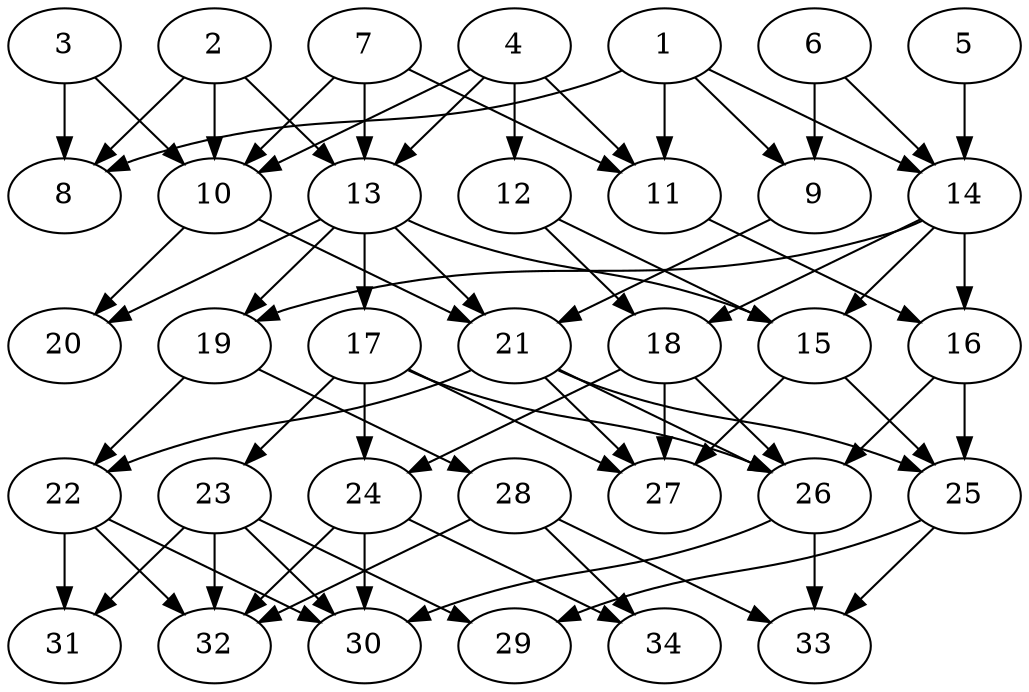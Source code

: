// DAG (tier=2-normal, mode=data, n=34, ccr=0.434, fat=0.611, density=0.473, regular=0.498, jump=0.118, mindata=2097152, maxdata=16777216)
// DAG automatically generated by daggen at Sun Aug 24 16:33:34 2025
// /home/ermia/Project/Environments/daggen/bin/daggen --dot --ccr 0.434 --fat 0.611 --regular 0.498 --density 0.473 --jump 0.118 --mindata 2097152 --maxdata 16777216 -n 34 
digraph G {
  1 [size="40376541480621032", alpha="0.15", expect_size="20188270740310516"]
  1 -> 8 [size ="1152049152524288"]
  1 -> 9 [size ="1152049152524288"]
  1 -> 11 [size ="1152049152524288"]
  1 -> 14 [size ="1152049152524288"]
  2 [size="47023372437477544", alpha="0.02", expect_size="23511686218738772"]
  2 -> 8 [size ="797605634244608"]
  2 -> 10 [size ="797605634244608"]
  2 -> 13 [size ="797605634244608"]
  3 [size="10830368051803100", alpha="0.02", expect_size="5415184025901550"]
  3 -> 8 [size ="681139207405568"]
  3 -> 10 [size ="681139207405568"]
  4 [size="77283108365627104", alpha="0.16", expect_size="38641554182813552"]
  4 -> 10 [size ="1632444088320000"]
  4 -> 11 [size ="1632444088320000"]
  4 -> 12 [size ="1632444088320000"]
  4 -> 13 [size ="1632444088320000"]
  5 [size="469488758157213696000", alpha="0.13", expect_size="234744379078606848000"]
  5 -> 14 [size ="483251768524800"]
  6 [size="5852668184160620544", alpha="0.19", expect_size="2926334092080310272"]
  6 -> 9 [size ="2058499181772800"]
  6 -> 14 [size ="2058499181772800"]
  7 [size="2534110379659185094656", alpha="0.04", expect_size="1267055189829592547328"]
  7 -> 10 [size ="1486986430906368"]
  7 -> 11 [size ="1486986430906368"]
  7 -> 13 [size ="1486986430906368"]
  8 [size="3497808983712203800576", alpha="0.11", expect_size="1748904491856101900288"]
  9 [size="211892933368953700352", alpha="0.16", expect_size="105946466684476850176"]
  9 -> 21 [size ="284337605967872"]
  10 [size="158682049518682243072", alpha="0.14", expect_size="79341024759341121536"]
  10 -> 20 [size ="234481466212352"]
  10 -> 21 [size ="234481466212352"]
  11 [size="33821708755805532", alpha="0.08", expect_size="16910854377902766"]
  11 -> 16 [size ="854366839898112"]
  12 [size="11524383778572062", alpha="0.13", expect_size="5762191889286031"]
  12 -> 15 [size ="288946953125888"]
  12 -> 18 [size ="288946953125888"]
  13 [size="252208538972010240", alpha="0.01", expect_size="126104269486005120"]
  13 -> 15 [size ="108837189189632"]
  13 -> 17 [size ="108837189189632"]
  13 -> 19 [size ="108837189189632"]
  13 -> 20 [size ="108837189189632"]
  13 -> 21 [size ="108837189189632"]
  14 [size="64535782050669728", alpha="0.10", expect_size="32267891025334864"]
  14 -> 15 [size ="1293371427520512"]
  14 -> 16 [size ="1293371427520512"]
  14 -> 18 [size ="1293371427520512"]
  14 -> 19 [size ="1293371427520512"]
  15 [size="212354592723730592", alpha="0.01", expect_size="106177296361865296"]
  15 -> 25 [size ="159756811501568"]
  15 -> 27 [size ="159756811501568"]
  16 [size="433840316211157184", alpha="0.09", expect_size="216920158105578592"]
  16 -> 25 [size ="173817863340032"]
  16 -> 26 [size ="173817863340032"]
  17 [size="471491908790223680", alpha="0.08", expect_size="235745954395111840"]
  17 -> 23 [size ="178817347878912"]
  17 -> 24 [size ="178817347878912"]
  17 -> 26 [size ="178817347878912"]
  17 -> 27 [size ="178817347878912"]
  18 [size="5824363882276342", alpha="0.18", expect_size="2912181941138171"]
  18 -> 24 [size ="400192377454592"]
  18 -> 26 [size ="400192377454592"]
  18 -> 27 [size ="400192377454592"]
  19 [size="71775302976608840", alpha="0.19", expect_size="35887651488304420"]
  19 -> 22 [size ="1170406639665152"]
  19 -> 28 [size ="1170406639665152"]
  20 [size="927886429126656000000", alpha="0.13", expect_size="463943214563328000000"]
  21 [size="17290337906632946", alpha="0.20", expect_size="8645168953316473"]
  21 -> 22 [size ="298677134426112"]
  21 -> 25 [size ="298677134426112"]
  21 -> 26 [size ="298677134426112"]
  21 -> 27 [size ="298677134426112"]
  22 [size="1512169511096047108096", alpha="0.16", expect_size="756084755548023554048"]
  22 -> 30 [size ="1053958810370048"]
  22 -> 31 [size ="1053958810370048"]
  22 -> 32 [size ="1053958810370048"]
  23 [size="94288324032931808", alpha="0.05", expect_size="47144162016465904"]
  23 -> 29 [size ="101764627955712"]
  23 -> 30 [size ="101764627955712"]
  23 -> 31 [size ="101764627955712"]
  23 -> 32 [size ="101764627955712"]
  24 [size="152842409036544608", alpha="0.06", expect_size="76421204518272304"]
  24 -> 30 [size ="101940008583168"]
  24 -> 32 [size ="101940008583168"]
  24 -> 34 [size ="101940008583168"]
  25 [size="481465578614513729536", alpha="0.15", expect_size="240732789307256864768"]
  25 -> 29 [size ="491435828707328"]
  25 -> 33 [size ="491435828707328"]
  26 [size="4073867924143810", alpha="0.15", expect_size="2036933962071905"]
  26 -> 30 [size ="77014971187200"]
  26 -> 33 [size ="77014971187200"]
  27 [size="82641406282237888", alpha="0.06", expect_size="41320703141118944"]
  28 [size="12058733953340484", alpha="0.13", expect_size="6029366976670242"]
  28 -> 32 [size ="488230751305728"]
  28 -> 33 [size ="488230751305728"]
  28 -> 34 [size ="488230751305728"]
  29 [size="115657335543995301888", alpha="0.17", expect_size="57828667771997650944"]
  30 [size="5826742237588064", alpha="0.08", expect_size="2913371118794032"]
  31 [size="17948911514222378", alpha="0.10", expect_size="8974455757111189"]
  32 [size="2951851047144768000", alpha="0.07", expect_size="1475925523572384000"]
  33 [size="353962176261115609088", alpha="0.08", expect_size="176981088130557804544"]
  34 [size="13892075609202288", alpha="0.00", expect_size="6946037804601144"]
}
